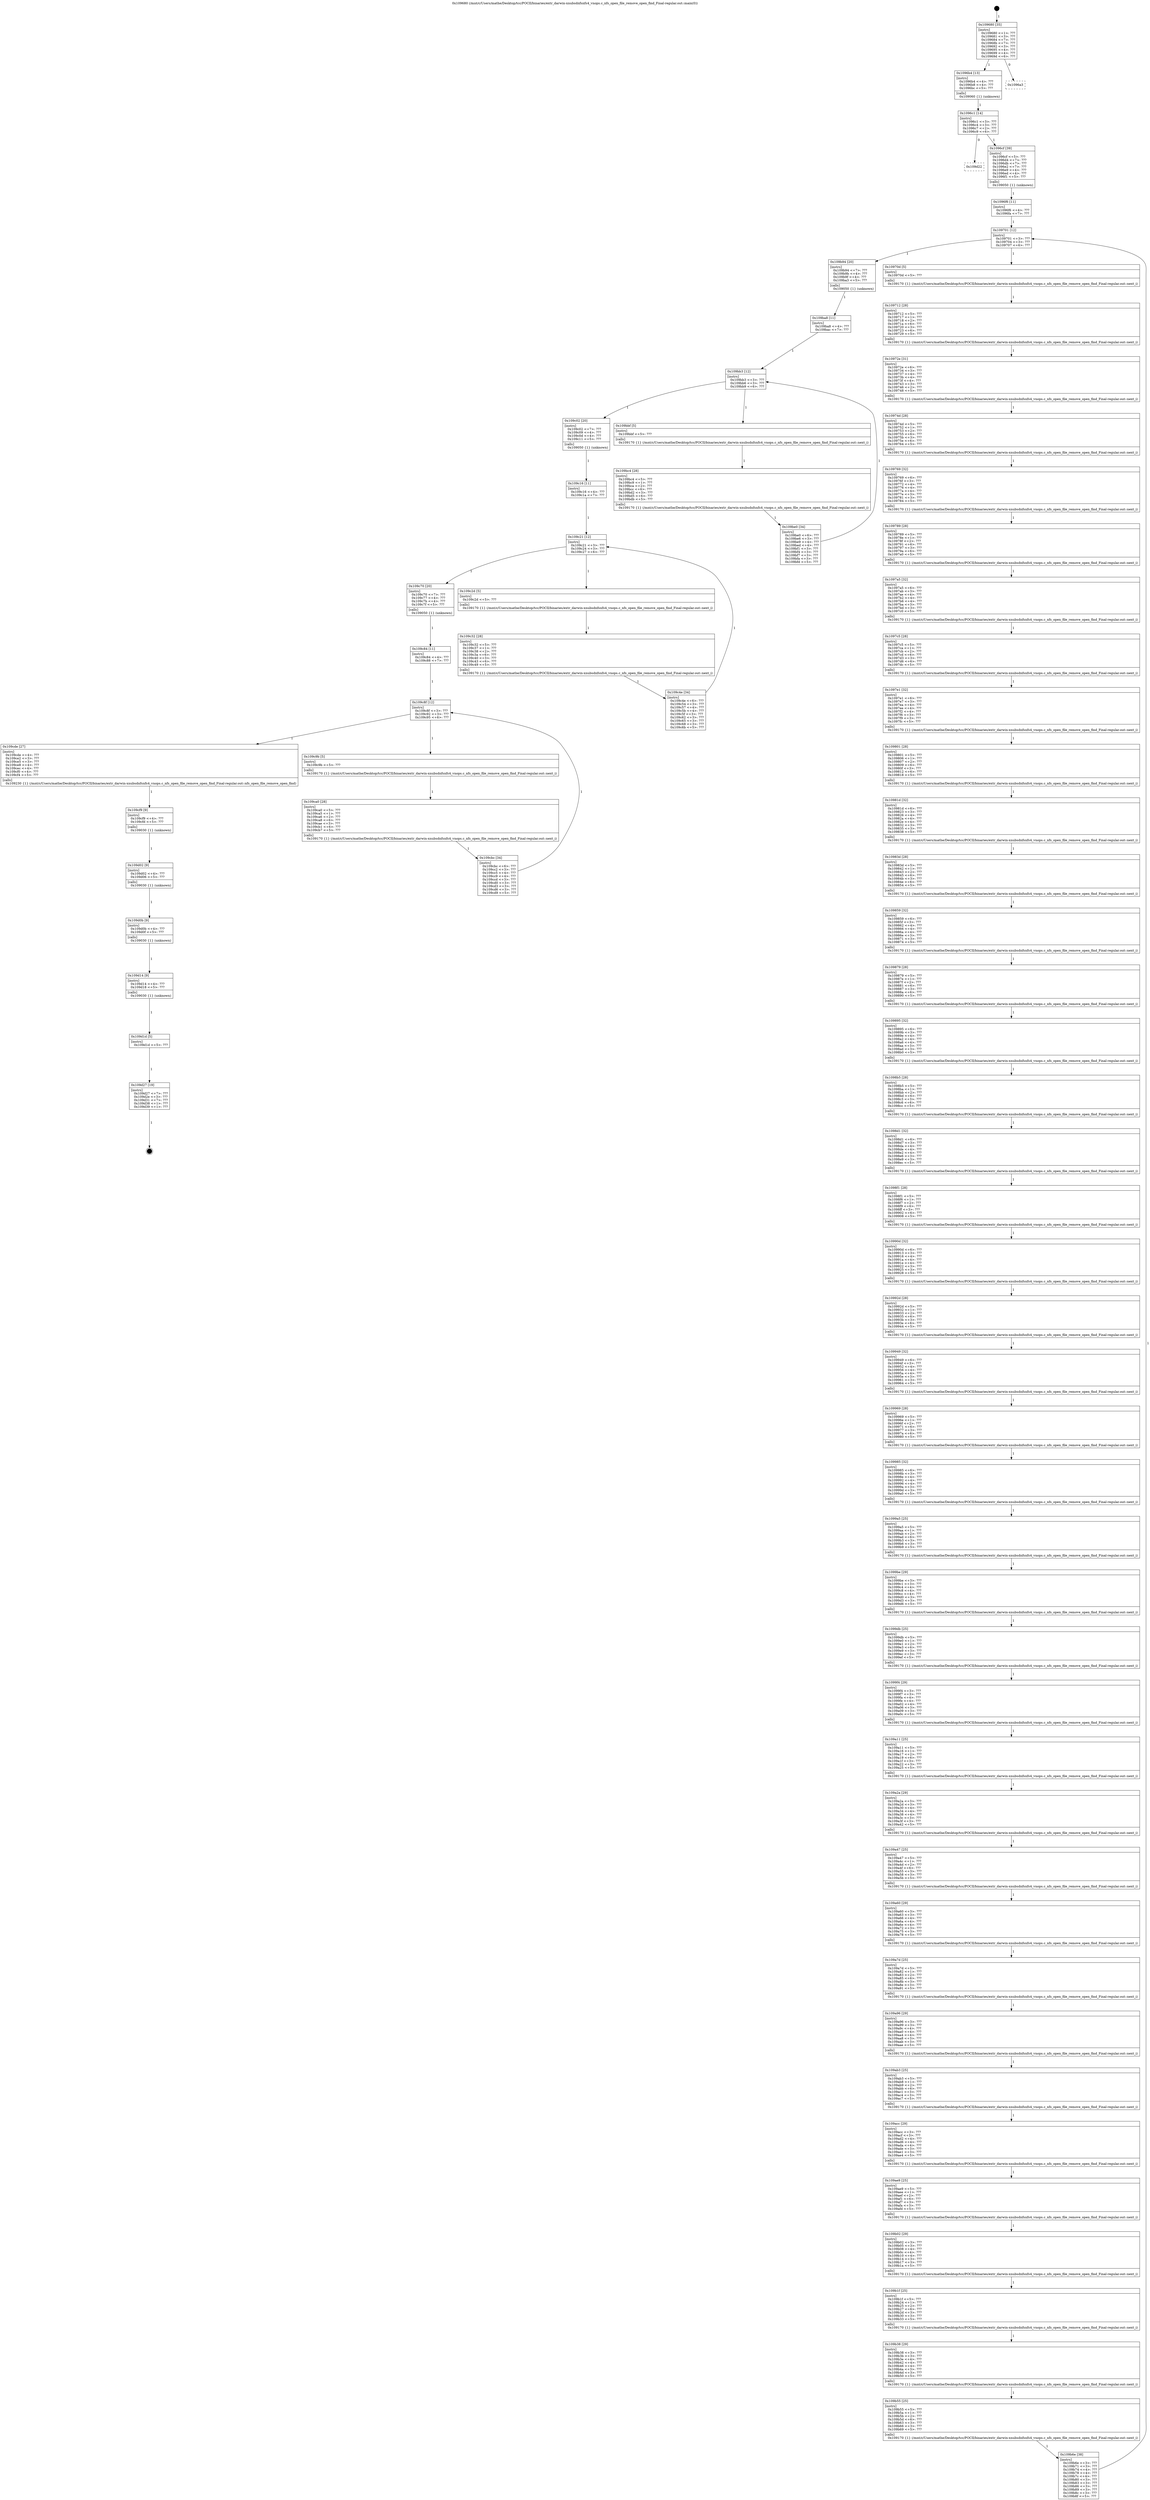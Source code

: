 digraph "0x109680" {
  label = "0x109680 (/mnt/c/Users/mathe/Desktop/tcc/POCII/binaries/extr_darwin-xnubsdnfsnfs4_vnops.c_nfs_open_file_remove_open_find_Final-regular.out::main(0))"
  labelloc = "t"
  node[shape=record]

  Entry [label="",width=0.3,height=0.3,shape=circle,fillcolor=black,style=filled]
  "0x109680" [label="{
     0x109680 [35]\l
     | [instrs]\l
     &nbsp;&nbsp;0x109680 \<+1\>: ???\l
     &nbsp;&nbsp;0x109681 \<+3\>: ???\l
     &nbsp;&nbsp;0x109684 \<+7\>: ???\l
     &nbsp;&nbsp;0x10968b \<+7\>: ???\l
     &nbsp;&nbsp;0x109692 \<+3\>: ???\l
     &nbsp;&nbsp;0x109695 \<+4\>: ???\l
     &nbsp;&nbsp;0x109699 \<+4\>: ???\l
     &nbsp;&nbsp;0x10969d \<+6\>: ???\l
  }"]
  "0x1096b4" [label="{
     0x1096b4 [13]\l
     | [instrs]\l
     &nbsp;&nbsp;0x1096b4 \<+4\>: ???\l
     &nbsp;&nbsp;0x1096b8 \<+4\>: ???\l
     &nbsp;&nbsp;0x1096bc \<+5\>: ???\l
     | [calls]\l
     &nbsp;&nbsp;0x109060 \{1\} (unknown)\l
  }"]
  "0x1096a3" [label="{
     0x1096a3\l
  }", style=dashed]
  "0x1096c1" [label="{
     0x1096c1 [14]\l
     | [instrs]\l
     &nbsp;&nbsp;0x1096c1 \<+3\>: ???\l
     &nbsp;&nbsp;0x1096c4 \<+3\>: ???\l
     &nbsp;&nbsp;0x1096c7 \<+2\>: ???\l
     &nbsp;&nbsp;0x1096c9 \<+6\>: ???\l
  }"]
  "0x109d22" [label="{
     0x109d22\l
  }", style=dashed]
  "0x1096cf" [label="{
     0x1096cf [39]\l
     | [instrs]\l
     &nbsp;&nbsp;0x1096cf \<+5\>: ???\l
     &nbsp;&nbsp;0x1096d4 \<+7\>: ???\l
     &nbsp;&nbsp;0x1096db \<+7\>: ???\l
     &nbsp;&nbsp;0x1096e2 \<+7\>: ???\l
     &nbsp;&nbsp;0x1096e9 \<+4\>: ???\l
     &nbsp;&nbsp;0x1096ed \<+4\>: ???\l
     &nbsp;&nbsp;0x1096f1 \<+5\>: ???\l
     | [calls]\l
     &nbsp;&nbsp;0x109050 \{1\} (unknown)\l
  }"]
  Exit [label="",width=0.3,height=0.3,shape=circle,fillcolor=black,style=filled,peripheries=2]
  "0x109701" [label="{
     0x109701 [12]\l
     | [instrs]\l
     &nbsp;&nbsp;0x109701 \<+3\>: ???\l
     &nbsp;&nbsp;0x109704 \<+3\>: ???\l
     &nbsp;&nbsp;0x109707 \<+6\>: ???\l
  }"]
  "0x109b94" [label="{
     0x109b94 [20]\l
     | [instrs]\l
     &nbsp;&nbsp;0x109b94 \<+7\>: ???\l
     &nbsp;&nbsp;0x109b9b \<+4\>: ???\l
     &nbsp;&nbsp;0x109b9f \<+4\>: ???\l
     &nbsp;&nbsp;0x109ba3 \<+5\>: ???\l
     | [calls]\l
     &nbsp;&nbsp;0x109050 \{1\} (unknown)\l
  }"]
  "0x10970d" [label="{
     0x10970d [5]\l
     | [instrs]\l
     &nbsp;&nbsp;0x10970d \<+5\>: ???\l
     | [calls]\l
     &nbsp;&nbsp;0x109170 \{1\} (/mnt/c/Users/mathe/Desktop/tcc/POCII/binaries/extr_darwin-xnubsdnfsnfs4_vnops.c_nfs_open_file_remove_open_find_Final-regular.out::next_i)\l
  }"]
  "0x109712" [label="{
     0x109712 [28]\l
     | [instrs]\l
     &nbsp;&nbsp;0x109712 \<+5\>: ???\l
     &nbsp;&nbsp;0x109717 \<+1\>: ???\l
     &nbsp;&nbsp;0x109718 \<+2\>: ???\l
     &nbsp;&nbsp;0x10971a \<+6\>: ???\l
     &nbsp;&nbsp;0x109720 \<+3\>: ???\l
     &nbsp;&nbsp;0x109723 \<+6\>: ???\l
     &nbsp;&nbsp;0x109729 \<+5\>: ???\l
     | [calls]\l
     &nbsp;&nbsp;0x109170 \{1\} (/mnt/c/Users/mathe/Desktop/tcc/POCII/binaries/extr_darwin-xnubsdnfsnfs4_vnops.c_nfs_open_file_remove_open_find_Final-regular.out::next_i)\l
  }"]
  "0x10972e" [label="{
     0x10972e [31]\l
     | [instrs]\l
     &nbsp;&nbsp;0x10972e \<+6\>: ???\l
     &nbsp;&nbsp;0x109734 \<+3\>: ???\l
     &nbsp;&nbsp;0x109737 \<+4\>: ???\l
     &nbsp;&nbsp;0x10973b \<+4\>: ???\l
     &nbsp;&nbsp;0x10973f \<+4\>: ???\l
     &nbsp;&nbsp;0x109743 \<+3\>: ???\l
     &nbsp;&nbsp;0x109746 \<+2\>: ???\l
     &nbsp;&nbsp;0x109748 \<+5\>: ???\l
     | [calls]\l
     &nbsp;&nbsp;0x109170 \{1\} (/mnt/c/Users/mathe/Desktop/tcc/POCII/binaries/extr_darwin-xnubsdnfsnfs4_vnops.c_nfs_open_file_remove_open_find_Final-regular.out::next_i)\l
  }"]
  "0x10974d" [label="{
     0x10974d [28]\l
     | [instrs]\l
     &nbsp;&nbsp;0x10974d \<+5\>: ???\l
     &nbsp;&nbsp;0x109752 \<+1\>: ???\l
     &nbsp;&nbsp;0x109753 \<+2\>: ???\l
     &nbsp;&nbsp;0x109755 \<+6\>: ???\l
     &nbsp;&nbsp;0x10975b \<+3\>: ???\l
     &nbsp;&nbsp;0x10975e \<+6\>: ???\l
     &nbsp;&nbsp;0x109764 \<+5\>: ???\l
     | [calls]\l
     &nbsp;&nbsp;0x109170 \{1\} (/mnt/c/Users/mathe/Desktop/tcc/POCII/binaries/extr_darwin-xnubsdnfsnfs4_vnops.c_nfs_open_file_remove_open_find_Final-regular.out::next_i)\l
  }"]
  "0x109769" [label="{
     0x109769 [32]\l
     | [instrs]\l
     &nbsp;&nbsp;0x109769 \<+6\>: ???\l
     &nbsp;&nbsp;0x10976f \<+3\>: ???\l
     &nbsp;&nbsp;0x109772 \<+4\>: ???\l
     &nbsp;&nbsp;0x109776 \<+4\>: ???\l
     &nbsp;&nbsp;0x10977a \<+4\>: ???\l
     &nbsp;&nbsp;0x10977e \<+3\>: ???\l
     &nbsp;&nbsp;0x109781 \<+3\>: ???\l
     &nbsp;&nbsp;0x109784 \<+5\>: ???\l
     | [calls]\l
     &nbsp;&nbsp;0x109170 \{1\} (/mnt/c/Users/mathe/Desktop/tcc/POCII/binaries/extr_darwin-xnubsdnfsnfs4_vnops.c_nfs_open_file_remove_open_find_Final-regular.out::next_i)\l
  }"]
  "0x109789" [label="{
     0x109789 [28]\l
     | [instrs]\l
     &nbsp;&nbsp;0x109789 \<+5\>: ???\l
     &nbsp;&nbsp;0x10978e \<+1\>: ???\l
     &nbsp;&nbsp;0x10978f \<+2\>: ???\l
     &nbsp;&nbsp;0x109791 \<+6\>: ???\l
     &nbsp;&nbsp;0x109797 \<+3\>: ???\l
     &nbsp;&nbsp;0x10979a \<+6\>: ???\l
     &nbsp;&nbsp;0x1097a0 \<+5\>: ???\l
     | [calls]\l
     &nbsp;&nbsp;0x109170 \{1\} (/mnt/c/Users/mathe/Desktop/tcc/POCII/binaries/extr_darwin-xnubsdnfsnfs4_vnops.c_nfs_open_file_remove_open_find_Final-regular.out::next_i)\l
  }"]
  "0x1097a5" [label="{
     0x1097a5 [32]\l
     | [instrs]\l
     &nbsp;&nbsp;0x1097a5 \<+6\>: ???\l
     &nbsp;&nbsp;0x1097ab \<+3\>: ???\l
     &nbsp;&nbsp;0x1097ae \<+4\>: ???\l
     &nbsp;&nbsp;0x1097b2 \<+4\>: ???\l
     &nbsp;&nbsp;0x1097b6 \<+4\>: ???\l
     &nbsp;&nbsp;0x1097ba \<+3\>: ???\l
     &nbsp;&nbsp;0x1097bd \<+3\>: ???\l
     &nbsp;&nbsp;0x1097c0 \<+5\>: ???\l
     | [calls]\l
     &nbsp;&nbsp;0x109170 \{1\} (/mnt/c/Users/mathe/Desktop/tcc/POCII/binaries/extr_darwin-xnubsdnfsnfs4_vnops.c_nfs_open_file_remove_open_find_Final-regular.out::next_i)\l
  }"]
  "0x1097c5" [label="{
     0x1097c5 [28]\l
     | [instrs]\l
     &nbsp;&nbsp;0x1097c5 \<+5\>: ???\l
     &nbsp;&nbsp;0x1097ca \<+1\>: ???\l
     &nbsp;&nbsp;0x1097cb \<+2\>: ???\l
     &nbsp;&nbsp;0x1097cd \<+6\>: ???\l
     &nbsp;&nbsp;0x1097d3 \<+3\>: ???\l
     &nbsp;&nbsp;0x1097d6 \<+6\>: ???\l
     &nbsp;&nbsp;0x1097dc \<+5\>: ???\l
     | [calls]\l
     &nbsp;&nbsp;0x109170 \{1\} (/mnt/c/Users/mathe/Desktop/tcc/POCII/binaries/extr_darwin-xnubsdnfsnfs4_vnops.c_nfs_open_file_remove_open_find_Final-regular.out::next_i)\l
  }"]
  "0x1097e1" [label="{
     0x1097e1 [32]\l
     | [instrs]\l
     &nbsp;&nbsp;0x1097e1 \<+6\>: ???\l
     &nbsp;&nbsp;0x1097e7 \<+3\>: ???\l
     &nbsp;&nbsp;0x1097ea \<+4\>: ???\l
     &nbsp;&nbsp;0x1097ee \<+4\>: ???\l
     &nbsp;&nbsp;0x1097f2 \<+4\>: ???\l
     &nbsp;&nbsp;0x1097f6 \<+3\>: ???\l
     &nbsp;&nbsp;0x1097f9 \<+3\>: ???\l
     &nbsp;&nbsp;0x1097fc \<+5\>: ???\l
     | [calls]\l
     &nbsp;&nbsp;0x109170 \{1\} (/mnt/c/Users/mathe/Desktop/tcc/POCII/binaries/extr_darwin-xnubsdnfsnfs4_vnops.c_nfs_open_file_remove_open_find_Final-regular.out::next_i)\l
  }"]
  "0x109801" [label="{
     0x109801 [28]\l
     | [instrs]\l
     &nbsp;&nbsp;0x109801 \<+5\>: ???\l
     &nbsp;&nbsp;0x109806 \<+1\>: ???\l
     &nbsp;&nbsp;0x109807 \<+2\>: ???\l
     &nbsp;&nbsp;0x109809 \<+6\>: ???\l
     &nbsp;&nbsp;0x10980f \<+3\>: ???\l
     &nbsp;&nbsp;0x109812 \<+6\>: ???\l
     &nbsp;&nbsp;0x109818 \<+5\>: ???\l
     | [calls]\l
     &nbsp;&nbsp;0x109170 \{1\} (/mnt/c/Users/mathe/Desktop/tcc/POCII/binaries/extr_darwin-xnubsdnfsnfs4_vnops.c_nfs_open_file_remove_open_find_Final-regular.out::next_i)\l
  }"]
  "0x10981d" [label="{
     0x10981d [32]\l
     | [instrs]\l
     &nbsp;&nbsp;0x10981d \<+6\>: ???\l
     &nbsp;&nbsp;0x109823 \<+3\>: ???\l
     &nbsp;&nbsp;0x109826 \<+4\>: ???\l
     &nbsp;&nbsp;0x10982a \<+4\>: ???\l
     &nbsp;&nbsp;0x10982e \<+4\>: ???\l
     &nbsp;&nbsp;0x109832 \<+3\>: ???\l
     &nbsp;&nbsp;0x109835 \<+3\>: ???\l
     &nbsp;&nbsp;0x109838 \<+5\>: ???\l
     | [calls]\l
     &nbsp;&nbsp;0x109170 \{1\} (/mnt/c/Users/mathe/Desktop/tcc/POCII/binaries/extr_darwin-xnubsdnfsnfs4_vnops.c_nfs_open_file_remove_open_find_Final-regular.out::next_i)\l
  }"]
  "0x10983d" [label="{
     0x10983d [28]\l
     | [instrs]\l
     &nbsp;&nbsp;0x10983d \<+5\>: ???\l
     &nbsp;&nbsp;0x109842 \<+1\>: ???\l
     &nbsp;&nbsp;0x109843 \<+2\>: ???\l
     &nbsp;&nbsp;0x109845 \<+6\>: ???\l
     &nbsp;&nbsp;0x10984b \<+3\>: ???\l
     &nbsp;&nbsp;0x10984e \<+6\>: ???\l
     &nbsp;&nbsp;0x109854 \<+5\>: ???\l
     | [calls]\l
     &nbsp;&nbsp;0x109170 \{1\} (/mnt/c/Users/mathe/Desktop/tcc/POCII/binaries/extr_darwin-xnubsdnfsnfs4_vnops.c_nfs_open_file_remove_open_find_Final-regular.out::next_i)\l
  }"]
  "0x109859" [label="{
     0x109859 [32]\l
     | [instrs]\l
     &nbsp;&nbsp;0x109859 \<+6\>: ???\l
     &nbsp;&nbsp;0x10985f \<+3\>: ???\l
     &nbsp;&nbsp;0x109862 \<+4\>: ???\l
     &nbsp;&nbsp;0x109866 \<+4\>: ???\l
     &nbsp;&nbsp;0x10986a \<+4\>: ???\l
     &nbsp;&nbsp;0x10986e \<+3\>: ???\l
     &nbsp;&nbsp;0x109871 \<+3\>: ???\l
     &nbsp;&nbsp;0x109874 \<+5\>: ???\l
     | [calls]\l
     &nbsp;&nbsp;0x109170 \{1\} (/mnt/c/Users/mathe/Desktop/tcc/POCII/binaries/extr_darwin-xnubsdnfsnfs4_vnops.c_nfs_open_file_remove_open_find_Final-regular.out::next_i)\l
  }"]
  "0x109879" [label="{
     0x109879 [28]\l
     | [instrs]\l
     &nbsp;&nbsp;0x109879 \<+5\>: ???\l
     &nbsp;&nbsp;0x10987e \<+1\>: ???\l
     &nbsp;&nbsp;0x10987f \<+2\>: ???\l
     &nbsp;&nbsp;0x109881 \<+6\>: ???\l
     &nbsp;&nbsp;0x109887 \<+3\>: ???\l
     &nbsp;&nbsp;0x10988a \<+6\>: ???\l
     &nbsp;&nbsp;0x109890 \<+5\>: ???\l
     | [calls]\l
     &nbsp;&nbsp;0x109170 \{1\} (/mnt/c/Users/mathe/Desktop/tcc/POCII/binaries/extr_darwin-xnubsdnfsnfs4_vnops.c_nfs_open_file_remove_open_find_Final-regular.out::next_i)\l
  }"]
  "0x109895" [label="{
     0x109895 [32]\l
     | [instrs]\l
     &nbsp;&nbsp;0x109895 \<+6\>: ???\l
     &nbsp;&nbsp;0x10989b \<+3\>: ???\l
     &nbsp;&nbsp;0x10989e \<+4\>: ???\l
     &nbsp;&nbsp;0x1098a2 \<+4\>: ???\l
     &nbsp;&nbsp;0x1098a6 \<+4\>: ???\l
     &nbsp;&nbsp;0x1098aa \<+3\>: ???\l
     &nbsp;&nbsp;0x1098ad \<+3\>: ???\l
     &nbsp;&nbsp;0x1098b0 \<+5\>: ???\l
     | [calls]\l
     &nbsp;&nbsp;0x109170 \{1\} (/mnt/c/Users/mathe/Desktop/tcc/POCII/binaries/extr_darwin-xnubsdnfsnfs4_vnops.c_nfs_open_file_remove_open_find_Final-regular.out::next_i)\l
  }"]
  "0x1098b5" [label="{
     0x1098b5 [28]\l
     | [instrs]\l
     &nbsp;&nbsp;0x1098b5 \<+5\>: ???\l
     &nbsp;&nbsp;0x1098ba \<+1\>: ???\l
     &nbsp;&nbsp;0x1098bb \<+2\>: ???\l
     &nbsp;&nbsp;0x1098bd \<+6\>: ???\l
     &nbsp;&nbsp;0x1098c3 \<+3\>: ???\l
     &nbsp;&nbsp;0x1098c6 \<+6\>: ???\l
     &nbsp;&nbsp;0x1098cc \<+5\>: ???\l
     | [calls]\l
     &nbsp;&nbsp;0x109170 \{1\} (/mnt/c/Users/mathe/Desktop/tcc/POCII/binaries/extr_darwin-xnubsdnfsnfs4_vnops.c_nfs_open_file_remove_open_find_Final-regular.out::next_i)\l
  }"]
  "0x1098d1" [label="{
     0x1098d1 [32]\l
     | [instrs]\l
     &nbsp;&nbsp;0x1098d1 \<+6\>: ???\l
     &nbsp;&nbsp;0x1098d7 \<+3\>: ???\l
     &nbsp;&nbsp;0x1098da \<+4\>: ???\l
     &nbsp;&nbsp;0x1098de \<+4\>: ???\l
     &nbsp;&nbsp;0x1098e2 \<+4\>: ???\l
     &nbsp;&nbsp;0x1098e6 \<+3\>: ???\l
     &nbsp;&nbsp;0x1098e9 \<+3\>: ???\l
     &nbsp;&nbsp;0x1098ec \<+5\>: ???\l
     | [calls]\l
     &nbsp;&nbsp;0x109170 \{1\} (/mnt/c/Users/mathe/Desktop/tcc/POCII/binaries/extr_darwin-xnubsdnfsnfs4_vnops.c_nfs_open_file_remove_open_find_Final-regular.out::next_i)\l
  }"]
  "0x1098f1" [label="{
     0x1098f1 [28]\l
     | [instrs]\l
     &nbsp;&nbsp;0x1098f1 \<+5\>: ???\l
     &nbsp;&nbsp;0x1098f6 \<+1\>: ???\l
     &nbsp;&nbsp;0x1098f7 \<+2\>: ???\l
     &nbsp;&nbsp;0x1098f9 \<+6\>: ???\l
     &nbsp;&nbsp;0x1098ff \<+3\>: ???\l
     &nbsp;&nbsp;0x109902 \<+6\>: ???\l
     &nbsp;&nbsp;0x109908 \<+5\>: ???\l
     | [calls]\l
     &nbsp;&nbsp;0x109170 \{1\} (/mnt/c/Users/mathe/Desktop/tcc/POCII/binaries/extr_darwin-xnubsdnfsnfs4_vnops.c_nfs_open_file_remove_open_find_Final-regular.out::next_i)\l
  }"]
  "0x10990d" [label="{
     0x10990d [32]\l
     | [instrs]\l
     &nbsp;&nbsp;0x10990d \<+6\>: ???\l
     &nbsp;&nbsp;0x109913 \<+3\>: ???\l
     &nbsp;&nbsp;0x109916 \<+4\>: ???\l
     &nbsp;&nbsp;0x10991a \<+4\>: ???\l
     &nbsp;&nbsp;0x10991e \<+4\>: ???\l
     &nbsp;&nbsp;0x109922 \<+3\>: ???\l
     &nbsp;&nbsp;0x109925 \<+3\>: ???\l
     &nbsp;&nbsp;0x109928 \<+5\>: ???\l
     | [calls]\l
     &nbsp;&nbsp;0x109170 \{1\} (/mnt/c/Users/mathe/Desktop/tcc/POCII/binaries/extr_darwin-xnubsdnfsnfs4_vnops.c_nfs_open_file_remove_open_find_Final-regular.out::next_i)\l
  }"]
  "0x10992d" [label="{
     0x10992d [28]\l
     | [instrs]\l
     &nbsp;&nbsp;0x10992d \<+5\>: ???\l
     &nbsp;&nbsp;0x109932 \<+1\>: ???\l
     &nbsp;&nbsp;0x109933 \<+2\>: ???\l
     &nbsp;&nbsp;0x109935 \<+6\>: ???\l
     &nbsp;&nbsp;0x10993b \<+3\>: ???\l
     &nbsp;&nbsp;0x10993e \<+6\>: ???\l
     &nbsp;&nbsp;0x109944 \<+5\>: ???\l
     | [calls]\l
     &nbsp;&nbsp;0x109170 \{1\} (/mnt/c/Users/mathe/Desktop/tcc/POCII/binaries/extr_darwin-xnubsdnfsnfs4_vnops.c_nfs_open_file_remove_open_find_Final-regular.out::next_i)\l
  }"]
  "0x109949" [label="{
     0x109949 [32]\l
     | [instrs]\l
     &nbsp;&nbsp;0x109949 \<+6\>: ???\l
     &nbsp;&nbsp;0x10994f \<+3\>: ???\l
     &nbsp;&nbsp;0x109952 \<+4\>: ???\l
     &nbsp;&nbsp;0x109956 \<+4\>: ???\l
     &nbsp;&nbsp;0x10995a \<+4\>: ???\l
     &nbsp;&nbsp;0x10995e \<+3\>: ???\l
     &nbsp;&nbsp;0x109961 \<+3\>: ???\l
     &nbsp;&nbsp;0x109964 \<+5\>: ???\l
     | [calls]\l
     &nbsp;&nbsp;0x109170 \{1\} (/mnt/c/Users/mathe/Desktop/tcc/POCII/binaries/extr_darwin-xnubsdnfsnfs4_vnops.c_nfs_open_file_remove_open_find_Final-regular.out::next_i)\l
  }"]
  "0x109969" [label="{
     0x109969 [28]\l
     | [instrs]\l
     &nbsp;&nbsp;0x109969 \<+5\>: ???\l
     &nbsp;&nbsp;0x10996e \<+1\>: ???\l
     &nbsp;&nbsp;0x10996f \<+2\>: ???\l
     &nbsp;&nbsp;0x109971 \<+6\>: ???\l
     &nbsp;&nbsp;0x109977 \<+3\>: ???\l
     &nbsp;&nbsp;0x10997a \<+6\>: ???\l
     &nbsp;&nbsp;0x109980 \<+5\>: ???\l
     | [calls]\l
     &nbsp;&nbsp;0x109170 \{1\} (/mnt/c/Users/mathe/Desktop/tcc/POCII/binaries/extr_darwin-xnubsdnfsnfs4_vnops.c_nfs_open_file_remove_open_find_Final-regular.out::next_i)\l
  }"]
  "0x109985" [label="{
     0x109985 [32]\l
     | [instrs]\l
     &nbsp;&nbsp;0x109985 \<+6\>: ???\l
     &nbsp;&nbsp;0x10998b \<+3\>: ???\l
     &nbsp;&nbsp;0x10998e \<+4\>: ???\l
     &nbsp;&nbsp;0x109992 \<+4\>: ???\l
     &nbsp;&nbsp;0x109996 \<+4\>: ???\l
     &nbsp;&nbsp;0x10999a \<+3\>: ???\l
     &nbsp;&nbsp;0x10999d \<+3\>: ???\l
     &nbsp;&nbsp;0x1099a0 \<+5\>: ???\l
     | [calls]\l
     &nbsp;&nbsp;0x109170 \{1\} (/mnt/c/Users/mathe/Desktop/tcc/POCII/binaries/extr_darwin-xnubsdnfsnfs4_vnops.c_nfs_open_file_remove_open_find_Final-regular.out::next_i)\l
  }"]
  "0x1099a5" [label="{
     0x1099a5 [25]\l
     | [instrs]\l
     &nbsp;&nbsp;0x1099a5 \<+5\>: ???\l
     &nbsp;&nbsp;0x1099aa \<+1\>: ???\l
     &nbsp;&nbsp;0x1099ab \<+2\>: ???\l
     &nbsp;&nbsp;0x1099ad \<+6\>: ???\l
     &nbsp;&nbsp;0x1099b3 \<+3\>: ???\l
     &nbsp;&nbsp;0x1099b6 \<+3\>: ???\l
     &nbsp;&nbsp;0x1099b9 \<+5\>: ???\l
     | [calls]\l
     &nbsp;&nbsp;0x109170 \{1\} (/mnt/c/Users/mathe/Desktop/tcc/POCII/binaries/extr_darwin-xnubsdnfsnfs4_vnops.c_nfs_open_file_remove_open_find_Final-regular.out::next_i)\l
  }"]
  "0x1099be" [label="{
     0x1099be [29]\l
     | [instrs]\l
     &nbsp;&nbsp;0x1099be \<+3\>: ???\l
     &nbsp;&nbsp;0x1099c1 \<+3\>: ???\l
     &nbsp;&nbsp;0x1099c4 \<+4\>: ???\l
     &nbsp;&nbsp;0x1099c8 \<+4\>: ???\l
     &nbsp;&nbsp;0x1099cc \<+4\>: ???\l
     &nbsp;&nbsp;0x1099d0 \<+3\>: ???\l
     &nbsp;&nbsp;0x1099d3 \<+3\>: ???\l
     &nbsp;&nbsp;0x1099d6 \<+5\>: ???\l
     | [calls]\l
     &nbsp;&nbsp;0x109170 \{1\} (/mnt/c/Users/mathe/Desktop/tcc/POCII/binaries/extr_darwin-xnubsdnfsnfs4_vnops.c_nfs_open_file_remove_open_find_Final-regular.out::next_i)\l
  }"]
  "0x1099db" [label="{
     0x1099db [25]\l
     | [instrs]\l
     &nbsp;&nbsp;0x1099db \<+5\>: ???\l
     &nbsp;&nbsp;0x1099e0 \<+1\>: ???\l
     &nbsp;&nbsp;0x1099e1 \<+2\>: ???\l
     &nbsp;&nbsp;0x1099e3 \<+6\>: ???\l
     &nbsp;&nbsp;0x1099e9 \<+3\>: ???\l
     &nbsp;&nbsp;0x1099ec \<+3\>: ???\l
     &nbsp;&nbsp;0x1099ef \<+5\>: ???\l
     | [calls]\l
     &nbsp;&nbsp;0x109170 \{1\} (/mnt/c/Users/mathe/Desktop/tcc/POCII/binaries/extr_darwin-xnubsdnfsnfs4_vnops.c_nfs_open_file_remove_open_find_Final-regular.out::next_i)\l
  }"]
  "0x1099f4" [label="{
     0x1099f4 [29]\l
     | [instrs]\l
     &nbsp;&nbsp;0x1099f4 \<+3\>: ???\l
     &nbsp;&nbsp;0x1099f7 \<+3\>: ???\l
     &nbsp;&nbsp;0x1099fa \<+4\>: ???\l
     &nbsp;&nbsp;0x1099fe \<+4\>: ???\l
     &nbsp;&nbsp;0x109a02 \<+4\>: ???\l
     &nbsp;&nbsp;0x109a06 \<+3\>: ???\l
     &nbsp;&nbsp;0x109a09 \<+3\>: ???\l
     &nbsp;&nbsp;0x109a0c \<+5\>: ???\l
     | [calls]\l
     &nbsp;&nbsp;0x109170 \{1\} (/mnt/c/Users/mathe/Desktop/tcc/POCII/binaries/extr_darwin-xnubsdnfsnfs4_vnops.c_nfs_open_file_remove_open_find_Final-regular.out::next_i)\l
  }"]
  "0x109a11" [label="{
     0x109a11 [25]\l
     | [instrs]\l
     &nbsp;&nbsp;0x109a11 \<+5\>: ???\l
     &nbsp;&nbsp;0x109a16 \<+1\>: ???\l
     &nbsp;&nbsp;0x109a17 \<+2\>: ???\l
     &nbsp;&nbsp;0x109a19 \<+6\>: ???\l
     &nbsp;&nbsp;0x109a1f \<+3\>: ???\l
     &nbsp;&nbsp;0x109a22 \<+3\>: ???\l
     &nbsp;&nbsp;0x109a25 \<+5\>: ???\l
     | [calls]\l
     &nbsp;&nbsp;0x109170 \{1\} (/mnt/c/Users/mathe/Desktop/tcc/POCII/binaries/extr_darwin-xnubsdnfsnfs4_vnops.c_nfs_open_file_remove_open_find_Final-regular.out::next_i)\l
  }"]
  "0x109a2a" [label="{
     0x109a2a [29]\l
     | [instrs]\l
     &nbsp;&nbsp;0x109a2a \<+3\>: ???\l
     &nbsp;&nbsp;0x109a2d \<+3\>: ???\l
     &nbsp;&nbsp;0x109a30 \<+4\>: ???\l
     &nbsp;&nbsp;0x109a34 \<+4\>: ???\l
     &nbsp;&nbsp;0x109a38 \<+4\>: ???\l
     &nbsp;&nbsp;0x109a3c \<+3\>: ???\l
     &nbsp;&nbsp;0x109a3f \<+3\>: ???\l
     &nbsp;&nbsp;0x109a42 \<+5\>: ???\l
     | [calls]\l
     &nbsp;&nbsp;0x109170 \{1\} (/mnt/c/Users/mathe/Desktop/tcc/POCII/binaries/extr_darwin-xnubsdnfsnfs4_vnops.c_nfs_open_file_remove_open_find_Final-regular.out::next_i)\l
  }"]
  "0x109a47" [label="{
     0x109a47 [25]\l
     | [instrs]\l
     &nbsp;&nbsp;0x109a47 \<+5\>: ???\l
     &nbsp;&nbsp;0x109a4c \<+1\>: ???\l
     &nbsp;&nbsp;0x109a4d \<+2\>: ???\l
     &nbsp;&nbsp;0x109a4f \<+6\>: ???\l
     &nbsp;&nbsp;0x109a55 \<+3\>: ???\l
     &nbsp;&nbsp;0x109a58 \<+3\>: ???\l
     &nbsp;&nbsp;0x109a5b \<+5\>: ???\l
     | [calls]\l
     &nbsp;&nbsp;0x109170 \{1\} (/mnt/c/Users/mathe/Desktop/tcc/POCII/binaries/extr_darwin-xnubsdnfsnfs4_vnops.c_nfs_open_file_remove_open_find_Final-regular.out::next_i)\l
  }"]
  "0x109a60" [label="{
     0x109a60 [29]\l
     | [instrs]\l
     &nbsp;&nbsp;0x109a60 \<+3\>: ???\l
     &nbsp;&nbsp;0x109a63 \<+3\>: ???\l
     &nbsp;&nbsp;0x109a66 \<+4\>: ???\l
     &nbsp;&nbsp;0x109a6a \<+4\>: ???\l
     &nbsp;&nbsp;0x109a6e \<+4\>: ???\l
     &nbsp;&nbsp;0x109a72 \<+3\>: ???\l
     &nbsp;&nbsp;0x109a75 \<+3\>: ???\l
     &nbsp;&nbsp;0x109a78 \<+5\>: ???\l
     | [calls]\l
     &nbsp;&nbsp;0x109170 \{1\} (/mnt/c/Users/mathe/Desktop/tcc/POCII/binaries/extr_darwin-xnubsdnfsnfs4_vnops.c_nfs_open_file_remove_open_find_Final-regular.out::next_i)\l
  }"]
  "0x109a7d" [label="{
     0x109a7d [25]\l
     | [instrs]\l
     &nbsp;&nbsp;0x109a7d \<+5\>: ???\l
     &nbsp;&nbsp;0x109a82 \<+1\>: ???\l
     &nbsp;&nbsp;0x109a83 \<+2\>: ???\l
     &nbsp;&nbsp;0x109a85 \<+6\>: ???\l
     &nbsp;&nbsp;0x109a8b \<+3\>: ???\l
     &nbsp;&nbsp;0x109a8e \<+3\>: ???\l
     &nbsp;&nbsp;0x109a91 \<+5\>: ???\l
     | [calls]\l
     &nbsp;&nbsp;0x109170 \{1\} (/mnt/c/Users/mathe/Desktop/tcc/POCII/binaries/extr_darwin-xnubsdnfsnfs4_vnops.c_nfs_open_file_remove_open_find_Final-regular.out::next_i)\l
  }"]
  "0x109a96" [label="{
     0x109a96 [29]\l
     | [instrs]\l
     &nbsp;&nbsp;0x109a96 \<+3\>: ???\l
     &nbsp;&nbsp;0x109a99 \<+3\>: ???\l
     &nbsp;&nbsp;0x109a9c \<+4\>: ???\l
     &nbsp;&nbsp;0x109aa0 \<+4\>: ???\l
     &nbsp;&nbsp;0x109aa4 \<+4\>: ???\l
     &nbsp;&nbsp;0x109aa8 \<+3\>: ???\l
     &nbsp;&nbsp;0x109aab \<+3\>: ???\l
     &nbsp;&nbsp;0x109aae \<+5\>: ???\l
     | [calls]\l
     &nbsp;&nbsp;0x109170 \{1\} (/mnt/c/Users/mathe/Desktop/tcc/POCII/binaries/extr_darwin-xnubsdnfsnfs4_vnops.c_nfs_open_file_remove_open_find_Final-regular.out::next_i)\l
  }"]
  "0x109ab3" [label="{
     0x109ab3 [25]\l
     | [instrs]\l
     &nbsp;&nbsp;0x109ab3 \<+5\>: ???\l
     &nbsp;&nbsp;0x109ab8 \<+1\>: ???\l
     &nbsp;&nbsp;0x109ab9 \<+2\>: ???\l
     &nbsp;&nbsp;0x109abb \<+6\>: ???\l
     &nbsp;&nbsp;0x109ac1 \<+3\>: ???\l
     &nbsp;&nbsp;0x109ac4 \<+3\>: ???\l
     &nbsp;&nbsp;0x109ac7 \<+5\>: ???\l
     | [calls]\l
     &nbsp;&nbsp;0x109170 \{1\} (/mnt/c/Users/mathe/Desktop/tcc/POCII/binaries/extr_darwin-xnubsdnfsnfs4_vnops.c_nfs_open_file_remove_open_find_Final-regular.out::next_i)\l
  }"]
  "0x109acc" [label="{
     0x109acc [29]\l
     | [instrs]\l
     &nbsp;&nbsp;0x109acc \<+3\>: ???\l
     &nbsp;&nbsp;0x109acf \<+3\>: ???\l
     &nbsp;&nbsp;0x109ad2 \<+4\>: ???\l
     &nbsp;&nbsp;0x109ad6 \<+4\>: ???\l
     &nbsp;&nbsp;0x109ada \<+4\>: ???\l
     &nbsp;&nbsp;0x109ade \<+3\>: ???\l
     &nbsp;&nbsp;0x109ae1 \<+3\>: ???\l
     &nbsp;&nbsp;0x109ae4 \<+5\>: ???\l
     | [calls]\l
     &nbsp;&nbsp;0x109170 \{1\} (/mnt/c/Users/mathe/Desktop/tcc/POCII/binaries/extr_darwin-xnubsdnfsnfs4_vnops.c_nfs_open_file_remove_open_find_Final-regular.out::next_i)\l
  }"]
  "0x109ae9" [label="{
     0x109ae9 [25]\l
     | [instrs]\l
     &nbsp;&nbsp;0x109ae9 \<+5\>: ???\l
     &nbsp;&nbsp;0x109aee \<+1\>: ???\l
     &nbsp;&nbsp;0x109aef \<+2\>: ???\l
     &nbsp;&nbsp;0x109af1 \<+6\>: ???\l
     &nbsp;&nbsp;0x109af7 \<+3\>: ???\l
     &nbsp;&nbsp;0x109afa \<+3\>: ???\l
     &nbsp;&nbsp;0x109afd \<+5\>: ???\l
     | [calls]\l
     &nbsp;&nbsp;0x109170 \{1\} (/mnt/c/Users/mathe/Desktop/tcc/POCII/binaries/extr_darwin-xnubsdnfsnfs4_vnops.c_nfs_open_file_remove_open_find_Final-regular.out::next_i)\l
  }"]
  "0x109b02" [label="{
     0x109b02 [29]\l
     | [instrs]\l
     &nbsp;&nbsp;0x109b02 \<+3\>: ???\l
     &nbsp;&nbsp;0x109b05 \<+3\>: ???\l
     &nbsp;&nbsp;0x109b08 \<+4\>: ???\l
     &nbsp;&nbsp;0x109b0c \<+4\>: ???\l
     &nbsp;&nbsp;0x109b10 \<+4\>: ???\l
     &nbsp;&nbsp;0x109b14 \<+3\>: ???\l
     &nbsp;&nbsp;0x109b17 \<+3\>: ???\l
     &nbsp;&nbsp;0x109b1a \<+5\>: ???\l
     | [calls]\l
     &nbsp;&nbsp;0x109170 \{1\} (/mnt/c/Users/mathe/Desktop/tcc/POCII/binaries/extr_darwin-xnubsdnfsnfs4_vnops.c_nfs_open_file_remove_open_find_Final-regular.out::next_i)\l
  }"]
  "0x109b1f" [label="{
     0x109b1f [25]\l
     | [instrs]\l
     &nbsp;&nbsp;0x109b1f \<+5\>: ???\l
     &nbsp;&nbsp;0x109b24 \<+1\>: ???\l
     &nbsp;&nbsp;0x109b25 \<+2\>: ???\l
     &nbsp;&nbsp;0x109b27 \<+6\>: ???\l
     &nbsp;&nbsp;0x109b2d \<+3\>: ???\l
     &nbsp;&nbsp;0x109b30 \<+3\>: ???\l
     &nbsp;&nbsp;0x109b33 \<+5\>: ???\l
     | [calls]\l
     &nbsp;&nbsp;0x109170 \{1\} (/mnt/c/Users/mathe/Desktop/tcc/POCII/binaries/extr_darwin-xnubsdnfsnfs4_vnops.c_nfs_open_file_remove_open_find_Final-regular.out::next_i)\l
  }"]
  "0x109b38" [label="{
     0x109b38 [29]\l
     | [instrs]\l
     &nbsp;&nbsp;0x109b38 \<+3\>: ???\l
     &nbsp;&nbsp;0x109b3b \<+3\>: ???\l
     &nbsp;&nbsp;0x109b3e \<+4\>: ???\l
     &nbsp;&nbsp;0x109b42 \<+4\>: ???\l
     &nbsp;&nbsp;0x109b46 \<+4\>: ???\l
     &nbsp;&nbsp;0x109b4a \<+3\>: ???\l
     &nbsp;&nbsp;0x109b4d \<+3\>: ???\l
     &nbsp;&nbsp;0x109b50 \<+5\>: ???\l
     | [calls]\l
     &nbsp;&nbsp;0x109170 \{1\} (/mnt/c/Users/mathe/Desktop/tcc/POCII/binaries/extr_darwin-xnubsdnfsnfs4_vnops.c_nfs_open_file_remove_open_find_Final-regular.out::next_i)\l
  }"]
  "0x109b55" [label="{
     0x109b55 [25]\l
     | [instrs]\l
     &nbsp;&nbsp;0x109b55 \<+5\>: ???\l
     &nbsp;&nbsp;0x109b5a \<+1\>: ???\l
     &nbsp;&nbsp;0x109b5b \<+2\>: ???\l
     &nbsp;&nbsp;0x109b5d \<+6\>: ???\l
     &nbsp;&nbsp;0x109b63 \<+3\>: ???\l
     &nbsp;&nbsp;0x109b66 \<+3\>: ???\l
     &nbsp;&nbsp;0x109b69 \<+5\>: ???\l
     | [calls]\l
     &nbsp;&nbsp;0x109170 \{1\} (/mnt/c/Users/mathe/Desktop/tcc/POCII/binaries/extr_darwin-xnubsdnfsnfs4_vnops.c_nfs_open_file_remove_open_find_Final-regular.out::next_i)\l
  }"]
  "0x109b6e" [label="{
     0x109b6e [38]\l
     | [instrs]\l
     &nbsp;&nbsp;0x109b6e \<+3\>: ???\l
     &nbsp;&nbsp;0x109b71 \<+3\>: ???\l
     &nbsp;&nbsp;0x109b74 \<+4\>: ???\l
     &nbsp;&nbsp;0x109b78 \<+4\>: ???\l
     &nbsp;&nbsp;0x109b7c \<+4\>: ???\l
     &nbsp;&nbsp;0x109b80 \<+3\>: ???\l
     &nbsp;&nbsp;0x109b83 \<+3\>: ???\l
     &nbsp;&nbsp;0x109b86 \<+3\>: ???\l
     &nbsp;&nbsp;0x109b89 \<+3\>: ???\l
     &nbsp;&nbsp;0x109b8c \<+3\>: ???\l
     &nbsp;&nbsp;0x109b8f \<+5\>: ???\l
  }"]
  "0x1096f6" [label="{
     0x1096f6 [11]\l
     | [instrs]\l
     &nbsp;&nbsp;0x1096f6 \<+4\>: ???\l
     &nbsp;&nbsp;0x1096fa \<+7\>: ???\l
  }"]
  "0x109bb3" [label="{
     0x109bb3 [12]\l
     | [instrs]\l
     &nbsp;&nbsp;0x109bb3 \<+3\>: ???\l
     &nbsp;&nbsp;0x109bb6 \<+3\>: ???\l
     &nbsp;&nbsp;0x109bb9 \<+6\>: ???\l
  }"]
  "0x109c02" [label="{
     0x109c02 [20]\l
     | [instrs]\l
     &nbsp;&nbsp;0x109c02 \<+7\>: ???\l
     &nbsp;&nbsp;0x109c09 \<+4\>: ???\l
     &nbsp;&nbsp;0x109c0d \<+4\>: ???\l
     &nbsp;&nbsp;0x109c11 \<+5\>: ???\l
     | [calls]\l
     &nbsp;&nbsp;0x109050 \{1\} (unknown)\l
  }"]
  "0x109bbf" [label="{
     0x109bbf [5]\l
     | [instrs]\l
     &nbsp;&nbsp;0x109bbf \<+5\>: ???\l
     | [calls]\l
     &nbsp;&nbsp;0x109170 \{1\} (/mnt/c/Users/mathe/Desktop/tcc/POCII/binaries/extr_darwin-xnubsdnfsnfs4_vnops.c_nfs_open_file_remove_open_find_Final-regular.out::next_i)\l
  }"]
  "0x109bc4" [label="{
     0x109bc4 [28]\l
     | [instrs]\l
     &nbsp;&nbsp;0x109bc4 \<+5\>: ???\l
     &nbsp;&nbsp;0x109bc9 \<+1\>: ???\l
     &nbsp;&nbsp;0x109bca \<+2\>: ???\l
     &nbsp;&nbsp;0x109bcc \<+6\>: ???\l
     &nbsp;&nbsp;0x109bd2 \<+3\>: ???\l
     &nbsp;&nbsp;0x109bd5 \<+6\>: ???\l
     &nbsp;&nbsp;0x109bdb \<+5\>: ???\l
     | [calls]\l
     &nbsp;&nbsp;0x109170 \{1\} (/mnt/c/Users/mathe/Desktop/tcc/POCII/binaries/extr_darwin-xnubsdnfsnfs4_vnops.c_nfs_open_file_remove_open_find_Final-regular.out::next_i)\l
  }"]
  "0x109be0" [label="{
     0x109be0 [34]\l
     | [instrs]\l
     &nbsp;&nbsp;0x109be0 \<+6\>: ???\l
     &nbsp;&nbsp;0x109be6 \<+3\>: ???\l
     &nbsp;&nbsp;0x109be9 \<+4\>: ???\l
     &nbsp;&nbsp;0x109bed \<+4\>: ???\l
     &nbsp;&nbsp;0x109bf1 \<+3\>: ???\l
     &nbsp;&nbsp;0x109bf4 \<+3\>: ???\l
     &nbsp;&nbsp;0x109bf7 \<+3\>: ???\l
     &nbsp;&nbsp;0x109bfa \<+3\>: ???\l
     &nbsp;&nbsp;0x109bfd \<+5\>: ???\l
  }"]
  "0x109ba8" [label="{
     0x109ba8 [11]\l
     | [instrs]\l
     &nbsp;&nbsp;0x109ba8 \<+4\>: ???\l
     &nbsp;&nbsp;0x109bac \<+7\>: ???\l
  }"]
  "0x109c21" [label="{
     0x109c21 [12]\l
     | [instrs]\l
     &nbsp;&nbsp;0x109c21 \<+3\>: ???\l
     &nbsp;&nbsp;0x109c24 \<+3\>: ???\l
     &nbsp;&nbsp;0x109c27 \<+6\>: ???\l
  }"]
  "0x109c70" [label="{
     0x109c70 [20]\l
     | [instrs]\l
     &nbsp;&nbsp;0x109c70 \<+7\>: ???\l
     &nbsp;&nbsp;0x109c77 \<+4\>: ???\l
     &nbsp;&nbsp;0x109c7b \<+4\>: ???\l
     &nbsp;&nbsp;0x109c7f \<+5\>: ???\l
     | [calls]\l
     &nbsp;&nbsp;0x109050 \{1\} (unknown)\l
  }"]
  "0x109c2d" [label="{
     0x109c2d [5]\l
     | [instrs]\l
     &nbsp;&nbsp;0x109c2d \<+5\>: ???\l
     | [calls]\l
     &nbsp;&nbsp;0x109170 \{1\} (/mnt/c/Users/mathe/Desktop/tcc/POCII/binaries/extr_darwin-xnubsdnfsnfs4_vnops.c_nfs_open_file_remove_open_find_Final-regular.out::next_i)\l
  }"]
  "0x109c32" [label="{
     0x109c32 [28]\l
     | [instrs]\l
     &nbsp;&nbsp;0x109c32 \<+5\>: ???\l
     &nbsp;&nbsp;0x109c37 \<+1\>: ???\l
     &nbsp;&nbsp;0x109c38 \<+2\>: ???\l
     &nbsp;&nbsp;0x109c3a \<+6\>: ???\l
     &nbsp;&nbsp;0x109c40 \<+3\>: ???\l
     &nbsp;&nbsp;0x109c43 \<+6\>: ???\l
     &nbsp;&nbsp;0x109c49 \<+5\>: ???\l
     | [calls]\l
     &nbsp;&nbsp;0x109170 \{1\} (/mnt/c/Users/mathe/Desktop/tcc/POCII/binaries/extr_darwin-xnubsdnfsnfs4_vnops.c_nfs_open_file_remove_open_find_Final-regular.out::next_i)\l
  }"]
  "0x109c4e" [label="{
     0x109c4e [34]\l
     | [instrs]\l
     &nbsp;&nbsp;0x109c4e \<+6\>: ???\l
     &nbsp;&nbsp;0x109c54 \<+3\>: ???\l
     &nbsp;&nbsp;0x109c57 \<+4\>: ???\l
     &nbsp;&nbsp;0x109c5b \<+4\>: ???\l
     &nbsp;&nbsp;0x109c5f \<+3\>: ???\l
     &nbsp;&nbsp;0x109c62 \<+3\>: ???\l
     &nbsp;&nbsp;0x109c65 \<+3\>: ???\l
     &nbsp;&nbsp;0x109c68 \<+3\>: ???\l
     &nbsp;&nbsp;0x109c6b \<+5\>: ???\l
  }"]
  "0x109c16" [label="{
     0x109c16 [11]\l
     | [instrs]\l
     &nbsp;&nbsp;0x109c16 \<+4\>: ???\l
     &nbsp;&nbsp;0x109c1a \<+7\>: ???\l
  }"]
  "0x109c8f" [label="{
     0x109c8f [12]\l
     | [instrs]\l
     &nbsp;&nbsp;0x109c8f \<+3\>: ???\l
     &nbsp;&nbsp;0x109c92 \<+3\>: ???\l
     &nbsp;&nbsp;0x109c95 \<+6\>: ???\l
  }"]
  "0x109cde" [label="{
     0x109cde [27]\l
     | [instrs]\l
     &nbsp;&nbsp;0x109cde \<+4\>: ???\l
     &nbsp;&nbsp;0x109ce2 \<+3\>: ???\l
     &nbsp;&nbsp;0x109ce5 \<+3\>: ???\l
     &nbsp;&nbsp;0x109ce8 \<+4\>: ???\l
     &nbsp;&nbsp;0x109cec \<+4\>: ???\l
     &nbsp;&nbsp;0x109cf0 \<+4\>: ???\l
     &nbsp;&nbsp;0x109cf4 \<+5\>: ???\l
     | [calls]\l
     &nbsp;&nbsp;0x109230 \{1\} (/mnt/c/Users/mathe/Desktop/tcc/POCII/binaries/extr_darwin-xnubsdnfsnfs4_vnops.c_nfs_open_file_remove_open_find_Final-regular.out::nfs_open_file_remove_open_find)\l
  }"]
  "0x109c9b" [label="{
     0x109c9b [5]\l
     | [instrs]\l
     &nbsp;&nbsp;0x109c9b \<+5\>: ???\l
     | [calls]\l
     &nbsp;&nbsp;0x109170 \{1\} (/mnt/c/Users/mathe/Desktop/tcc/POCII/binaries/extr_darwin-xnubsdnfsnfs4_vnops.c_nfs_open_file_remove_open_find_Final-regular.out::next_i)\l
  }"]
  "0x109ca0" [label="{
     0x109ca0 [28]\l
     | [instrs]\l
     &nbsp;&nbsp;0x109ca0 \<+5\>: ???\l
     &nbsp;&nbsp;0x109ca5 \<+1\>: ???\l
     &nbsp;&nbsp;0x109ca6 \<+2\>: ???\l
     &nbsp;&nbsp;0x109ca8 \<+6\>: ???\l
     &nbsp;&nbsp;0x109cae \<+3\>: ???\l
     &nbsp;&nbsp;0x109cb1 \<+6\>: ???\l
     &nbsp;&nbsp;0x109cb7 \<+5\>: ???\l
     | [calls]\l
     &nbsp;&nbsp;0x109170 \{1\} (/mnt/c/Users/mathe/Desktop/tcc/POCII/binaries/extr_darwin-xnubsdnfsnfs4_vnops.c_nfs_open_file_remove_open_find_Final-regular.out::next_i)\l
  }"]
  "0x109cbc" [label="{
     0x109cbc [34]\l
     | [instrs]\l
     &nbsp;&nbsp;0x109cbc \<+6\>: ???\l
     &nbsp;&nbsp;0x109cc2 \<+3\>: ???\l
     &nbsp;&nbsp;0x109cc5 \<+4\>: ???\l
     &nbsp;&nbsp;0x109cc9 \<+4\>: ???\l
     &nbsp;&nbsp;0x109ccd \<+3\>: ???\l
     &nbsp;&nbsp;0x109cd0 \<+3\>: ???\l
     &nbsp;&nbsp;0x109cd3 \<+3\>: ???\l
     &nbsp;&nbsp;0x109cd6 \<+3\>: ???\l
     &nbsp;&nbsp;0x109cd9 \<+5\>: ???\l
  }"]
  "0x109c84" [label="{
     0x109c84 [11]\l
     | [instrs]\l
     &nbsp;&nbsp;0x109c84 \<+4\>: ???\l
     &nbsp;&nbsp;0x109c88 \<+7\>: ???\l
  }"]
  "0x109cf9" [label="{
     0x109cf9 [9]\l
     | [instrs]\l
     &nbsp;&nbsp;0x109cf9 \<+4\>: ???\l
     &nbsp;&nbsp;0x109cfd \<+5\>: ???\l
     | [calls]\l
     &nbsp;&nbsp;0x109030 \{1\} (unknown)\l
  }"]
  "0x109d02" [label="{
     0x109d02 [9]\l
     | [instrs]\l
     &nbsp;&nbsp;0x109d02 \<+4\>: ???\l
     &nbsp;&nbsp;0x109d06 \<+5\>: ???\l
     | [calls]\l
     &nbsp;&nbsp;0x109030 \{1\} (unknown)\l
  }"]
  "0x109d0b" [label="{
     0x109d0b [9]\l
     | [instrs]\l
     &nbsp;&nbsp;0x109d0b \<+4\>: ???\l
     &nbsp;&nbsp;0x109d0f \<+5\>: ???\l
     | [calls]\l
     &nbsp;&nbsp;0x109030 \{1\} (unknown)\l
  }"]
  "0x109d14" [label="{
     0x109d14 [9]\l
     | [instrs]\l
     &nbsp;&nbsp;0x109d14 \<+4\>: ???\l
     &nbsp;&nbsp;0x109d18 \<+5\>: ???\l
     | [calls]\l
     &nbsp;&nbsp;0x109030 \{1\} (unknown)\l
  }"]
  "0x109d1d" [label="{
     0x109d1d [5]\l
     | [instrs]\l
     &nbsp;&nbsp;0x109d1d \<+5\>: ???\l
  }"]
  "0x109d27" [label="{
     0x109d27 [19]\l
     | [instrs]\l
     &nbsp;&nbsp;0x109d27 \<+7\>: ???\l
     &nbsp;&nbsp;0x109d2e \<+3\>: ???\l
     &nbsp;&nbsp;0x109d31 \<+7\>: ???\l
     &nbsp;&nbsp;0x109d38 \<+1\>: ???\l
     &nbsp;&nbsp;0x109d39 \<+1\>: ???\l
  }"]
  Entry -> "0x109680" [label=" 1"]
  "0x109680" -> "0x1096b4" [label=" 1"]
  "0x109680" -> "0x1096a3" [label=" 0"]
  "0x1096b4" -> "0x1096c1" [label=" 1"]
  "0x1096c1" -> "0x109d22" [label=" 0"]
  "0x1096c1" -> "0x1096cf" [label=" 1"]
  "0x109d27" -> Exit [label=" 1"]
  "0x1096cf" -> "0x1096f6" [label=" 1"]
  "0x109701" -> "0x109b94" [label=" 1"]
  "0x109701" -> "0x10970d" [label=" 1"]
  "0x10970d" -> "0x109712" [label=" 1"]
  "0x109712" -> "0x10972e" [label=" 1"]
  "0x10972e" -> "0x10974d" [label=" 1"]
  "0x10974d" -> "0x109769" [label=" 1"]
  "0x109769" -> "0x109789" [label=" 1"]
  "0x109789" -> "0x1097a5" [label=" 1"]
  "0x1097a5" -> "0x1097c5" [label=" 1"]
  "0x1097c5" -> "0x1097e1" [label=" 1"]
  "0x1097e1" -> "0x109801" [label=" 1"]
  "0x109801" -> "0x10981d" [label=" 1"]
  "0x10981d" -> "0x10983d" [label=" 1"]
  "0x10983d" -> "0x109859" [label=" 1"]
  "0x109859" -> "0x109879" [label=" 1"]
  "0x109879" -> "0x109895" [label=" 1"]
  "0x109895" -> "0x1098b5" [label=" 1"]
  "0x1098b5" -> "0x1098d1" [label=" 1"]
  "0x1098d1" -> "0x1098f1" [label=" 1"]
  "0x1098f1" -> "0x10990d" [label=" 1"]
  "0x10990d" -> "0x10992d" [label=" 1"]
  "0x10992d" -> "0x109949" [label=" 1"]
  "0x109949" -> "0x109969" [label=" 1"]
  "0x109969" -> "0x109985" [label=" 1"]
  "0x109985" -> "0x1099a5" [label=" 1"]
  "0x1099a5" -> "0x1099be" [label=" 1"]
  "0x1099be" -> "0x1099db" [label=" 1"]
  "0x1099db" -> "0x1099f4" [label=" 1"]
  "0x1099f4" -> "0x109a11" [label=" 1"]
  "0x109a11" -> "0x109a2a" [label=" 1"]
  "0x109a2a" -> "0x109a47" [label=" 1"]
  "0x109a47" -> "0x109a60" [label=" 1"]
  "0x109a60" -> "0x109a7d" [label=" 1"]
  "0x109a7d" -> "0x109a96" [label=" 1"]
  "0x109a96" -> "0x109ab3" [label=" 1"]
  "0x109ab3" -> "0x109acc" [label=" 1"]
  "0x109acc" -> "0x109ae9" [label=" 1"]
  "0x109ae9" -> "0x109b02" [label=" 1"]
  "0x109b02" -> "0x109b1f" [label=" 1"]
  "0x109b1f" -> "0x109b38" [label=" 1"]
  "0x109b38" -> "0x109b55" [label=" 1"]
  "0x109b55" -> "0x109b6e" [label=" 1"]
  "0x1096f6" -> "0x109701" [label=" 1"]
  "0x109b6e" -> "0x109701" [label=" 1"]
  "0x109b94" -> "0x109ba8" [label=" 1"]
  "0x109bb3" -> "0x109c02" [label=" 1"]
  "0x109bb3" -> "0x109bbf" [label=" 1"]
  "0x109bbf" -> "0x109bc4" [label=" 1"]
  "0x109bc4" -> "0x109be0" [label=" 1"]
  "0x109ba8" -> "0x109bb3" [label=" 1"]
  "0x109be0" -> "0x109bb3" [label=" 1"]
  "0x109c02" -> "0x109c16" [label=" 1"]
  "0x109c21" -> "0x109c70" [label=" 1"]
  "0x109c21" -> "0x109c2d" [label=" 1"]
  "0x109c2d" -> "0x109c32" [label=" 1"]
  "0x109c32" -> "0x109c4e" [label=" 1"]
  "0x109c16" -> "0x109c21" [label=" 1"]
  "0x109c4e" -> "0x109c21" [label=" 1"]
  "0x109c70" -> "0x109c84" [label=" 1"]
  "0x109c8f" -> "0x109cde" [label=" 1"]
  "0x109c8f" -> "0x109c9b" [label=" 1"]
  "0x109c9b" -> "0x109ca0" [label=" 1"]
  "0x109ca0" -> "0x109cbc" [label=" 1"]
  "0x109c84" -> "0x109c8f" [label=" 1"]
  "0x109cbc" -> "0x109c8f" [label=" 1"]
  "0x109cde" -> "0x109cf9" [label=" 1"]
  "0x109cf9" -> "0x109d02" [label=" 1"]
  "0x109d02" -> "0x109d0b" [label=" 1"]
  "0x109d0b" -> "0x109d14" [label=" 1"]
  "0x109d14" -> "0x109d1d" [label=" 1"]
  "0x109d1d" -> "0x109d27" [label=" 1"]
}
